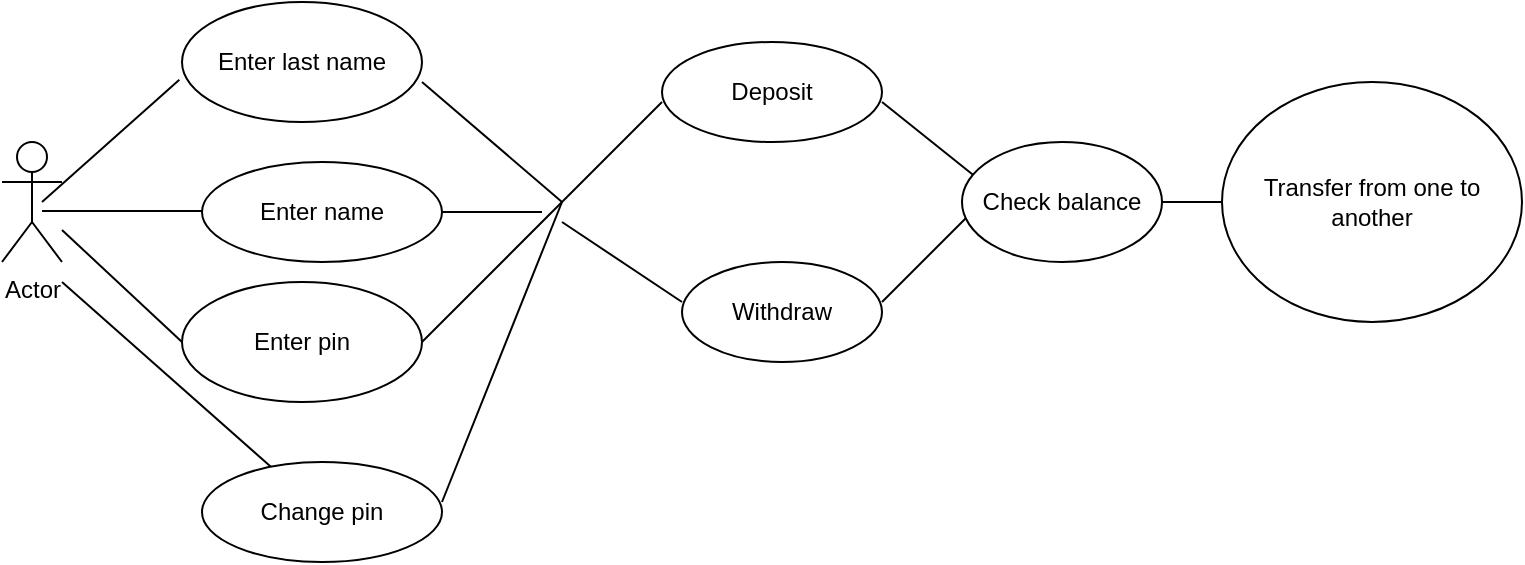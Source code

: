 <mxfile version="24.4.0" type="github">
  <diagram name="Page-1" id="XSUQGRC-j1aduWLG-rX7">
    <mxGraphModel dx="1285" dy="686" grid="1" gridSize="10" guides="1" tooltips="1" connect="1" arrows="1" fold="1" page="1" pageScale="1" pageWidth="827" pageHeight="1169" math="0" shadow="0">
      <root>
        <mxCell id="0" />
        <mxCell id="1" parent="0" />
        <mxCell id="wIzo9upGRVpOO0nhu7cj-1" value="Actor" style="shape=umlActor;verticalLabelPosition=bottom;verticalAlign=top;html=1;outlineConnect=0;" vertex="1" parent="1">
          <mxGeometry x="10" y="320" width="30" height="60" as="geometry" />
        </mxCell>
        <mxCell id="wIzo9upGRVpOO0nhu7cj-2" value="" style="endArrow=none;html=1;rounded=0;movable=1;resizable=1;rotatable=1;deletable=1;editable=1;locked=0;connectable=1;" edge="1" parent="1">
          <mxGeometry width="50" height="50" relative="1" as="geometry">
            <mxPoint x="30" y="354.47" as="sourcePoint" />
            <mxPoint x="110" y="354.47" as="targetPoint" />
          </mxGeometry>
        </mxCell>
        <mxCell id="wIzo9upGRVpOO0nhu7cj-3" value="Enter name" style="ellipse;whiteSpace=wrap;html=1;" vertex="1" parent="1">
          <mxGeometry x="110" y="330" width="120" height="50" as="geometry" />
        </mxCell>
        <mxCell id="wIzo9upGRVpOO0nhu7cj-4" style="edgeStyle=orthogonalEdgeStyle;rounded=0;orthogonalLoop=1;jettySize=auto;html=1;exitX=0.5;exitY=1;exitDx=0;exitDy=0;" edge="1" parent="1" source="wIzo9upGRVpOO0nhu7cj-3" target="wIzo9upGRVpOO0nhu7cj-3">
          <mxGeometry relative="1" as="geometry" />
        </mxCell>
        <mxCell id="wIzo9upGRVpOO0nhu7cj-5" value="" style="endArrow=none;html=1;rounded=0;entryX=-0.011;entryY=0.648;entryDx=0;entryDy=0;entryPerimeter=0;" edge="1" parent="1" target="wIzo9upGRVpOO0nhu7cj-8">
          <mxGeometry width="50" height="50" relative="1" as="geometry">
            <mxPoint x="30" y="350" as="sourcePoint" />
            <mxPoint x="80" y="300" as="targetPoint" />
          </mxGeometry>
        </mxCell>
        <mxCell id="wIzo9upGRVpOO0nhu7cj-6" value="" style="endArrow=none;html=1;rounded=0;" edge="1" parent="1" source="wIzo9upGRVpOO0nhu7cj-1">
          <mxGeometry width="50" height="50" relative="1" as="geometry">
            <mxPoint x="60" y="420" as="sourcePoint" />
            <mxPoint x="100" y="420" as="targetPoint" />
          </mxGeometry>
        </mxCell>
        <mxCell id="wIzo9upGRVpOO0nhu7cj-7" value="Enter pin" style="ellipse;whiteSpace=wrap;html=1;" vertex="1" parent="1">
          <mxGeometry x="100" y="390" width="120" height="60" as="geometry" />
        </mxCell>
        <mxCell id="wIzo9upGRVpOO0nhu7cj-8" value="Enter last name" style="ellipse;whiteSpace=wrap;html=1;" vertex="1" parent="1">
          <mxGeometry x="100" y="250" width="120" height="60" as="geometry" />
        </mxCell>
        <mxCell id="wIzo9upGRVpOO0nhu7cj-9" value="" style="endArrow=none;html=1;rounded=0;" edge="1" parent="1">
          <mxGeometry width="50" height="50" relative="1" as="geometry">
            <mxPoint x="220" y="420" as="sourcePoint" />
            <mxPoint x="290" y="350" as="targetPoint" />
          </mxGeometry>
        </mxCell>
        <mxCell id="wIzo9upGRVpOO0nhu7cj-10" value="" style="endArrow=none;html=1;rounded=0;" edge="1" parent="1">
          <mxGeometry width="50" height="50" relative="1" as="geometry">
            <mxPoint x="220" y="290" as="sourcePoint" />
            <mxPoint x="290" y="350" as="targetPoint" />
          </mxGeometry>
        </mxCell>
        <mxCell id="wIzo9upGRVpOO0nhu7cj-11" value="" style="endArrow=none;html=1;rounded=0;" edge="1" parent="1" target="wIzo9upGRVpOO0nhu7cj-12">
          <mxGeometry width="50" height="50" relative="1" as="geometry">
            <mxPoint x="40" y="390" as="sourcePoint" />
            <mxPoint x="90" y="450" as="targetPoint" />
          </mxGeometry>
        </mxCell>
        <mxCell id="wIzo9upGRVpOO0nhu7cj-12" value="Change pin" style="ellipse;whiteSpace=wrap;html=1;" vertex="1" parent="1">
          <mxGeometry x="110" y="480" width="120" height="50" as="geometry" />
        </mxCell>
        <mxCell id="wIzo9upGRVpOO0nhu7cj-13" value="" style="endArrow=none;html=1;rounded=0;" edge="1" parent="1">
          <mxGeometry width="50" height="50" relative="1" as="geometry">
            <mxPoint x="230" y="500" as="sourcePoint" />
            <mxPoint x="290" y="350" as="targetPoint" />
          </mxGeometry>
        </mxCell>
        <mxCell id="wIzo9upGRVpOO0nhu7cj-14" value="Deposit" style="ellipse;whiteSpace=wrap;html=1;" vertex="1" parent="1">
          <mxGeometry x="340" y="270" width="110" height="50" as="geometry" />
        </mxCell>
        <mxCell id="wIzo9upGRVpOO0nhu7cj-15" value="" style="endArrow=none;html=1;rounded=0;exitX=1;exitY=0.5;exitDx=0;exitDy=0;" edge="1" parent="1" source="wIzo9upGRVpOO0nhu7cj-3">
          <mxGeometry width="50" height="50" relative="1" as="geometry">
            <mxPoint x="230" y="400" as="sourcePoint" />
            <mxPoint x="280" y="355" as="targetPoint" />
          </mxGeometry>
        </mxCell>
        <mxCell id="wIzo9upGRVpOO0nhu7cj-16" value="" style="endArrow=none;html=1;rounded=0;" edge="1" parent="1">
          <mxGeometry width="50" height="50" relative="1" as="geometry">
            <mxPoint x="290" y="350" as="sourcePoint" />
            <mxPoint x="340" y="300" as="targetPoint" />
          </mxGeometry>
        </mxCell>
        <mxCell id="wIzo9upGRVpOO0nhu7cj-17" value="" style="endArrow=none;html=1;rounded=0;" edge="1" parent="1">
          <mxGeometry width="50" height="50" relative="1" as="geometry">
            <mxPoint x="290" y="360" as="sourcePoint" />
            <mxPoint x="350" y="400" as="targetPoint" />
          </mxGeometry>
        </mxCell>
        <mxCell id="wIzo9upGRVpOO0nhu7cj-18" value="Withdraw" style="ellipse;whiteSpace=wrap;html=1;" vertex="1" parent="1">
          <mxGeometry x="350" y="380" width="100" height="50" as="geometry" />
        </mxCell>
        <mxCell id="wIzo9upGRVpOO0nhu7cj-19" value="" style="endArrow=none;html=1;rounded=0;" edge="1" parent="1">
          <mxGeometry width="50" height="50" relative="1" as="geometry">
            <mxPoint x="450" y="300" as="sourcePoint" />
            <mxPoint x="500" y="340" as="targetPoint" />
          </mxGeometry>
        </mxCell>
        <mxCell id="wIzo9upGRVpOO0nhu7cj-20" value="" style="endArrow=none;html=1;rounded=0;" edge="1" parent="1">
          <mxGeometry width="50" height="50" relative="1" as="geometry">
            <mxPoint x="450" y="400" as="sourcePoint" />
            <mxPoint x="500" y="350" as="targetPoint" />
          </mxGeometry>
        </mxCell>
        <mxCell id="wIzo9upGRVpOO0nhu7cj-21" value="Check balance" style="ellipse;whiteSpace=wrap;html=1;" vertex="1" parent="1">
          <mxGeometry x="490" y="320" width="100" height="60" as="geometry" />
        </mxCell>
        <mxCell id="wIzo9upGRVpOO0nhu7cj-22" value="" style="endArrow=none;html=1;rounded=0;exitX=1;exitY=0.5;exitDx=0;exitDy=0;" edge="1" parent="1" source="wIzo9upGRVpOO0nhu7cj-21" target="wIzo9upGRVpOO0nhu7cj-23">
          <mxGeometry width="50" height="50" relative="1" as="geometry">
            <mxPoint x="600" y="360" as="sourcePoint" />
            <mxPoint x="640" y="350" as="targetPoint" />
          </mxGeometry>
        </mxCell>
        <mxCell id="wIzo9upGRVpOO0nhu7cj-23" value="Transfer from one to another" style="ellipse;whiteSpace=wrap;html=1;" vertex="1" parent="1">
          <mxGeometry x="620" y="290" width="150" height="120" as="geometry" />
        </mxCell>
      </root>
    </mxGraphModel>
  </diagram>
</mxfile>
